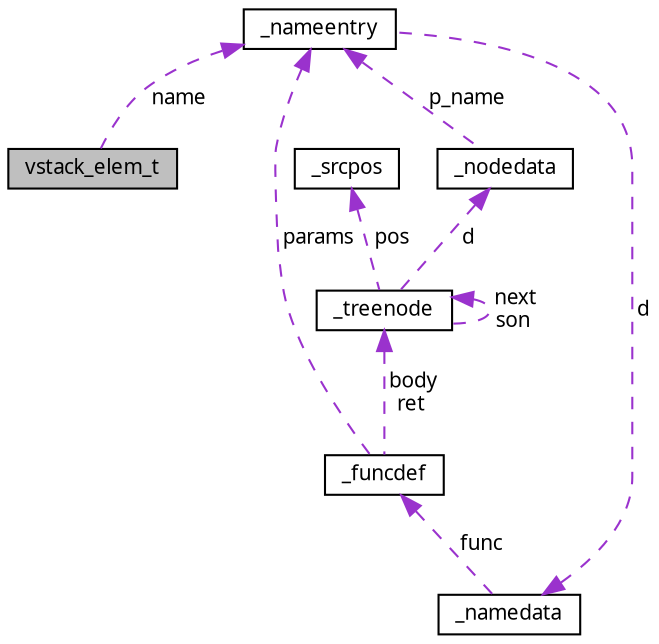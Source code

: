 digraph "vstack_elem_t"
{
 // LATEX_PDF_SIZE
  edge [fontname="LiberationSans-Regular.ttf",fontsize="10",labelfontname="LiberationSans-Regular.ttf",labelfontsize="10"];
  node [fontname="LiberationSans-Regular.ttf",fontsize="10",shape=record];
  Node1 [label="vstack_elem_t",height=0.2,width=0.4,color="black", fillcolor="grey75", style="filled", fontcolor="black",tooltip=" "];
  Node2 -> Node1 [dir="back",color="darkorchid3",fontsize="10",style="dashed",label=" name" ,fontname="LiberationSans-Regular.ttf"];
  Node2 [label="_nameentry",height=0.2,width=0.4,color="black", fillcolor="white", style="filled",URL="$struct__nameentry.html",tooltip="Typ eines Eintrags in der Namens-Tabelle."];
  Node3 -> Node2 [dir="back",color="darkorchid3",fontsize="10",style="dashed",label=" d" ,fontname="LiberationSans-Regular.ttf"];
  Node3 [label="_namedata",height=0.2,width=0.4,color="black", fillcolor="white", style="filled",URL="$union__namedata.html",tooltip="Unterschiedliche Nutzdaten eines Eintrags in der Namens-Tabelle, je nach Art des Namens."];
  Node4 -> Node3 [dir="back",color="darkorchid3",fontsize="10",style="dashed",label=" func" ,fontname="LiberationSans-Regular.ttf"];
  Node4 [label="_funcdef",height=0.2,width=0.4,color="black", fillcolor="white", style="filled",URL="$struct__funcdef.html",tooltip="Daten einer Funktions- oder Pfaddefinition: Parameternamen und Code (hängt am Funktions- oder Pfadnam..."];
  Node2 -> Node4 [dir="back",color="darkorchid3",fontsize="10",style="dashed",label=" params" ,fontname="LiberationSans-Regular.ttf"];
  Node5 -> Node4 [dir="back",color="darkorchid3",fontsize="10",style="dashed",label=" body\nret" ,fontname="LiberationSans-Regular.ttf"];
  Node5 [label="_treenode",height=0.2,width=0.4,color="black", fillcolor="white", style="filled",URL="$struct__treenode.html",tooltip="Typ eines Syntaxbaum-Knotens."];
  Node6 -> Node5 [dir="back",color="darkorchid3",fontsize="10",style="dashed",label=" pos" ,fontname="LiberationSans-Regular.ttf"];
  Node6 [label="_srcpos",height=0.2,width=0.4,color="black", fillcolor="white", style="filled",URL="$struct__srcpos.html",tooltip="Position eines Tokens oder Syntax-Knotens im Source-File (Zeile / Spalte)"];
  Node7 -> Node5 [dir="back",color="darkorchid3",fontsize="10",style="dashed",label=" d" ,fontname="LiberationSans-Regular.ttf"];
  Node7 [label="_nodedata",height=0.2,width=0.4,color="black", fillcolor="white", style="filled",URL="$union__nodedata.html",tooltip="Unterschiedliche Nutzdaten eines Syntaxbaum-Knotens, je nach Art des Knotens."];
  Node2 -> Node7 [dir="back",color="darkorchid3",fontsize="10",style="dashed",label=" p_name" ,fontname="LiberationSans-Regular.ttf"];
  Node5 -> Node5 [dir="back",color="darkorchid3",fontsize="10",style="dashed",label=" next\nson" ,fontname="LiberationSans-Regular.ttf"];
}
